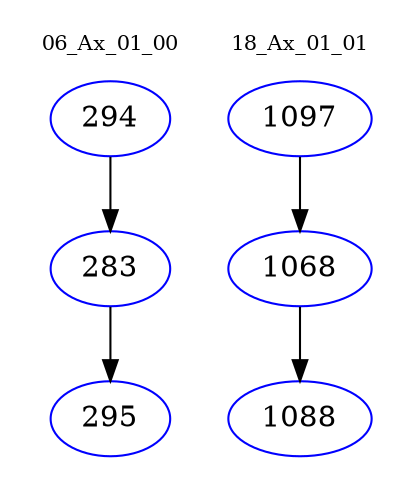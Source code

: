 digraph{
subgraph cluster_0 {
color = white
label = "06_Ax_01_00";
fontsize=10;
T0_294 [label="294", color="blue"]
T0_294 -> T0_283 [color="black"]
T0_283 [label="283", color="blue"]
T0_283 -> T0_295 [color="black"]
T0_295 [label="295", color="blue"]
}
subgraph cluster_1 {
color = white
label = "18_Ax_01_01";
fontsize=10;
T1_1097 [label="1097", color="blue"]
T1_1097 -> T1_1068 [color="black"]
T1_1068 [label="1068", color="blue"]
T1_1068 -> T1_1088 [color="black"]
T1_1088 [label="1088", color="blue"]
}
}
